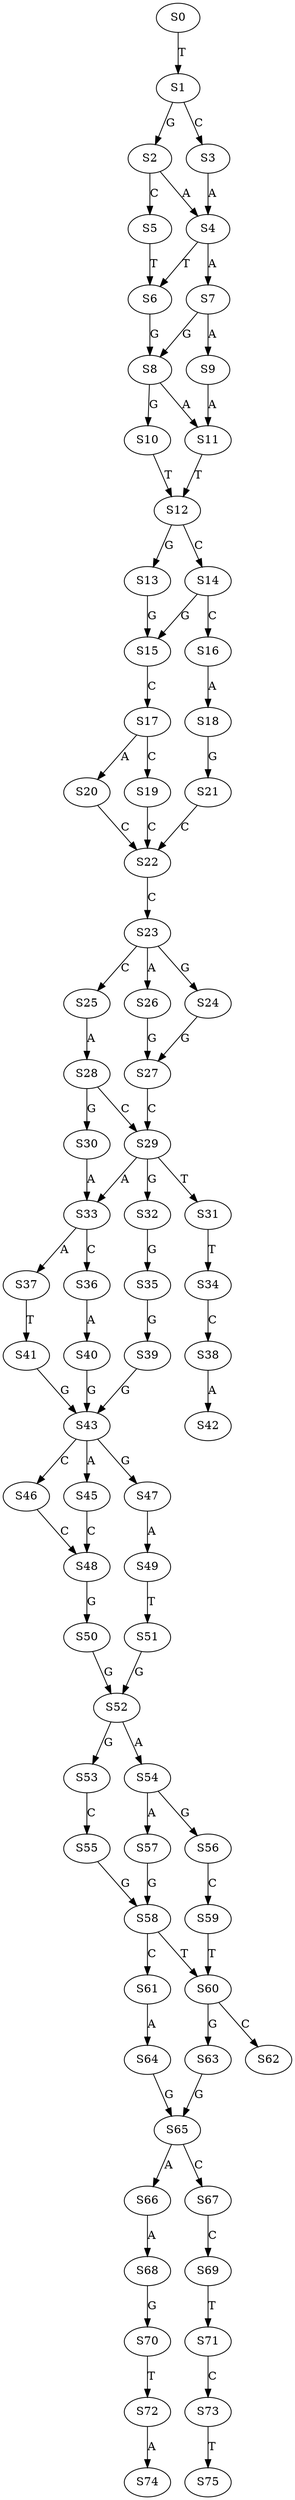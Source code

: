 strict digraph  {
	S0 -> S1 [ label = T ];
	S1 -> S2 [ label = G ];
	S1 -> S3 [ label = C ];
	S2 -> S4 [ label = A ];
	S2 -> S5 [ label = C ];
	S3 -> S4 [ label = A ];
	S4 -> S6 [ label = T ];
	S4 -> S7 [ label = A ];
	S5 -> S6 [ label = T ];
	S6 -> S8 [ label = G ];
	S7 -> S8 [ label = G ];
	S7 -> S9 [ label = A ];
	S8 -> S10 [ label = G ];
	S8 -> S11 [ label = A ];
	S9 -> S11 [ label = A ];
	S10 -> S12 [ label = T ];
	S11 -> S12 [ label = T ];
	S12 -> S13 [ label = G ];
	S12 -> S14 [ label = C ];
	S13 -> S15 [ label = G ];
	S14 -> S15 [ label = G ];
	S14 -> S16 [ label = C ];
	S15 -> S17 [ label = C ];
	S16 -> S18 [ label = A ];
	S17 -> S19 [ label = C ];
	S17 -> S20 [ label = A ];
	S18 -> S21 [ label = G ];
	S19 -> S22 [ label = C ];
	S20 -> S22 [ label = C ];
	S21 -> S22 [ label = C ];
	S22 -> S23 [ label = C ];
	S23 -> S24 [ label = G ];
	S23 -> S25 [ label = C ];
	S23 -> S26 [ label = A ];
	S24 -> S27 [ label = G ];
	S25 -> S28 [ label = A ];
	S26 -> S27 [ label = G ];
	S27 -> S29 [ label = C ];
	S28 -> S29 [ label = C ];
	S28 -> S30 [ label = G ];
	S29 -> S31 [ label = T ];
	S29 -> S32 [ label = G ];
	S29 -> S33 [ label = A ];
	S30 -> S33 [ label = A ];
	S31 -> S34 [ label = T ];
	S32 -> S35 [ label = G ];
	S33 -> S36 [ label = C ];
	S33 -> S37 [ label = A ];
	S34 -> S38 [ label = C ];
	S35 -> S39 [ label = G ];
	S36 -> S40 [ label = A ];
	S37 -> S41 [ label = T ];
	S38 -> S42 [ label = A ];
	S39 -> S43 [ label = G ];
	S40 -> S43 [ label = G ];
	S41 -> S43 [ label = G ];
	S43 -> S45 [ label = A ];
	S43 -> S46 [ label = C ];
	S43 -> S47 [ label = G ];
	S45 -> S48 [ label = C ];
	S46 -> S48 [ label = C ];
	S47 -> S49 [ label = A ];
	S48 -> S50 [ label = G ];
	S49 -> S51 [ label = T ];
	S50 -> S52 [ label = G ];
	S51 -> S52 [ label = G ];
	S52 -> S53 [ label = G ];
	S52 -> S54 [ label = A ];
	S53 -> S55 [ label = C ];
	S54 -> S56 [ label = G ];
	S54 -> S57 [ label = A ];
	S55 -> S58 [ label = G ];
	S56 -> S59 [ label = C ];
	S57 -> S58 [ label = G ];
	S58 -> S60 [ label = T ];
	S58 -> S61 [ label = C ];
	S59 -> S60 [ label = T ];
	S60 -> S62 [ label = C ];
	S60 -> S63 [ label = G ];
	S61 -> S64 [ label = A ];
	S63 -> S65 [ label = G ];
	S64 -> S65 [ label = G ];
	S65 -> S66 [ label = A ];
	S65 -> S67 [ label = C ];
	S66 -> S68 [ label = A ];
	S67 -> S69 [ label = C ];
	S68 -> S70 [ label = G ];
	S69 -> S71 [ label = T ];
	S70 -> S72 [ label = T ];
	S71 -> S73 [ label = C ];
	S72 -> S74 [ label = A ];
	S73 -> S75 [ label = T ];
}
